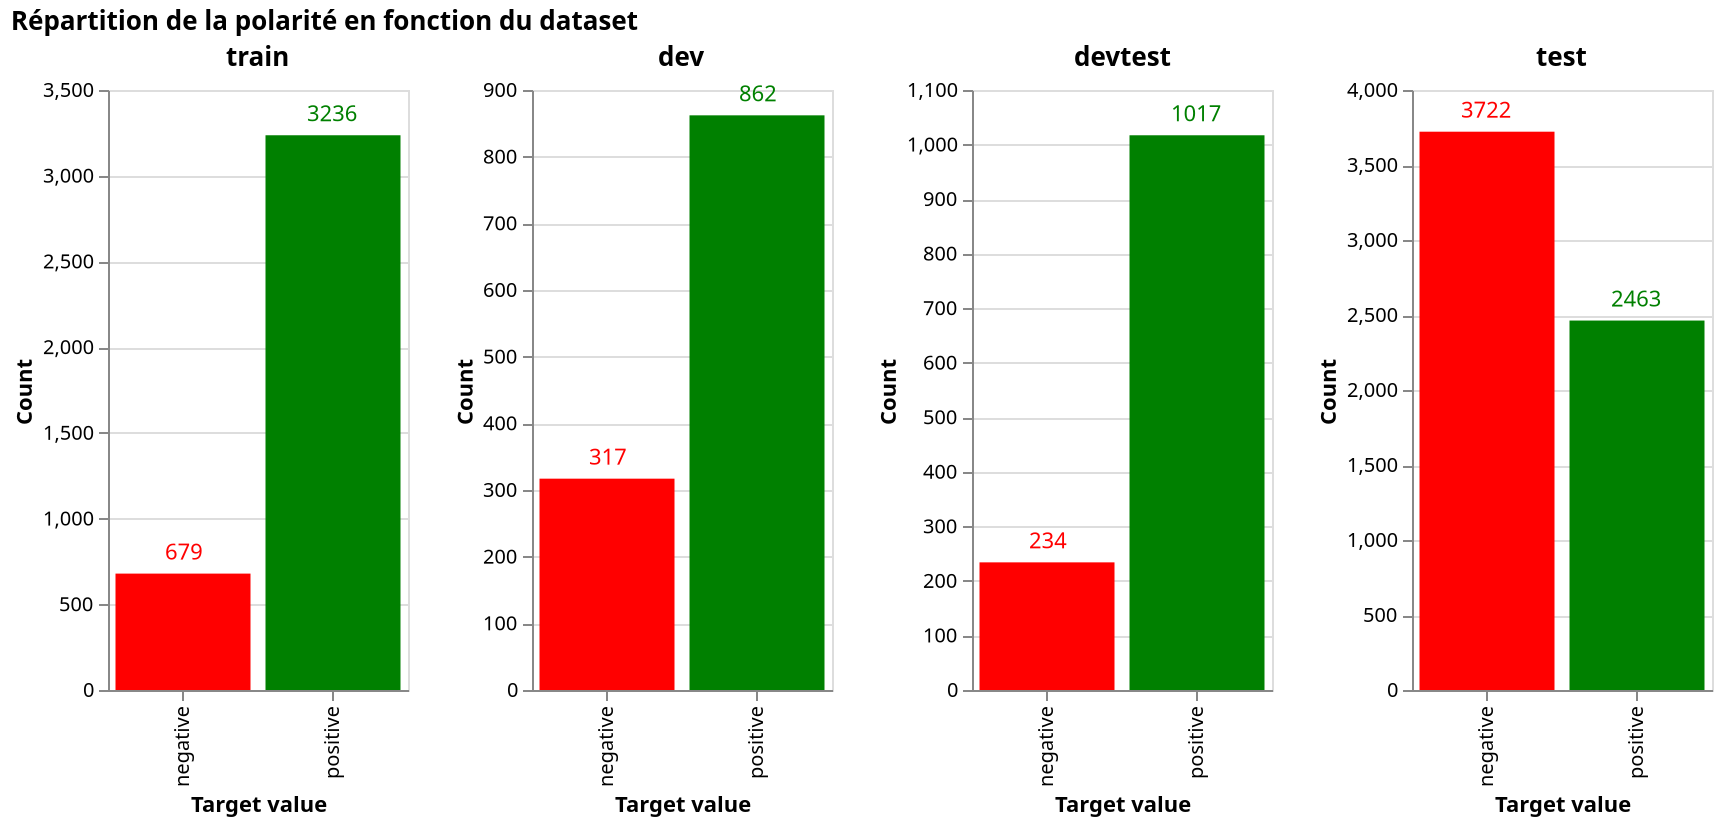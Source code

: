 {
  "$schema": "https://vega.github.io/schema/vega/v5.json",
  "background": "white",
  "padding": 5,
  "height": 300,
  "title": {
    "text": "Répartition de la polarité en fonction du dataset",
    "anchor": "start"
  },
  "data": [
    {
      "name": "data-440f2368ad08d1a1fc5eb101722e5cc8",
      "values": [
        {"values": "negative", "counts": 679},
        {"values": "positive", "counts": 3236}
      ]
    },
    {
      "name": "data-377c96810d5e213d405343eaed6729ef",
      "values": [
        {"values": "negative", "counts": 317},
        {"values": "positive", "counts": 862}
      ]
    },
    {
      "name": "data-8b6dbe9feedd49281742232e00feff9f",
      "values": [
        {"values": "negative", "counts": 234},
        {"values": "positive", "counts": 1017}
      ]
    },
    {
      "name": "data-1af68ab5f2bc42e26a9df0c8b75a2655",
      "values": [
        {"values": "negative", "counts": 3722},
        {"values": "positive", "counts": 2463}
      ]
    },
    {
      "name": "data_0",
      "source": "data-440f2368ad08d1a1fc5eb101722e5cc8",
      "transform": [
        {
          "type": "filter",
          "expr": "isValid(datum[\"counts\"]) && isFinite(+datum[\"counts\"])"
        }
      ]
    },
    {
      "name": "data_1",
      "source": "data-377c96810d5e213d405343eaed6729ef",
      "transform": [
        {
          "type": "filter",
          "expr": "isValid(datum[\"counts\"]) && isFinite(+datum[\"counts\"])"
        }
      ]
    },
    {
      "name": "data_2",
      "source": "data-8b6dbe9feedd49281742232e00feff9f",
      "transform": [
        {
          "type": "filter",
          "expr": "isValid(datum[\"counts\"]) && isFinite(+datum[\"counts\"])"
        }
      ]
    },
    {
      "name": "data_3",
      "source": "data-1af68ab5f2bc42e26a9df0c8b75a2655",
      "transform": [
        {
          "type": "filter",
          "expr": "isValid(datum[\"counts\"]) && isFinite(+datum[\"counts\"])"
        }
      ]
    }
  ],
  "signals": [{"name": "childWidth", "value": 150}],
  "layout": {"padding": 20, "bounds": "full", "align": "each"},
  "marks": [
    {
      "type": "group",
      "name": "concat_0_group",
      "title": {"text": "train", "frame": "group"},
      "style": "cell",
      "encode": {
        "update": {
          "width": {"signal": "childWidth"},
          "height": {"signal": "height"}
        }
      },
      "marks": [
        {
          "name": "concat_0_layer_0_marks",
          "type": "rect",
          "style": ["bar"],
          "from": {"data": "data_0"},
          "encode": {
            "update": {
              "fill": [
                {"test": "(datum.values === 'positive')", "value": "green"},
                {"value": "red"}
              ],
              "ariaRoleDescription": {"value": "bar"},
              "description": {
                "signal": "\"Target value: \" + (isValid(datum[\"values\"]) ? datum[\"values\"] : \"\"+datum[\"values\"]) + \"; Count: \" + (format(datum[\"counts\"], \"\"))"
              },
              "x": {"scale": "concat_0_x", "field": "values"},
              "width": {"scale": "concat_0_x", "band": 1},
              "y": {"scale": "concat_0_y", "field": "counts"},
              "y2": {"scale": "concat_0_y", "value": 0}
            }
          }
        },
        {
          "name": "concat_0_layer_1_marks",
          "type": "text",
          "style": ["text"],
          "from": {"data": "data_0"},
          "encode": {
            "update": {
              "dy": {"value": -10},
              "fill": [
                {"test": "(datum.values === 'positive')", "value": "green"},
                {"value": "red"}
              ],
              "description": {
                "signal": "\"counts: \" + (format(datum[\"counts\"], \"\")) + \"; Target value: \" + (isValid(datum[\"values\"]) ? datum[\"values\"] : \"\"+datum[\"values\"]) + \"; Count: \" + (format(datum[\"counts\"], \"\"))"
              },
              "x": {"scale": "concat_0_x", "field": "values", "band": 0.5},
              "y": {"scale": "concat_0_y", "field": "counts"},
              "text": {"signal": "format(datum[\"counts\"], \"\")"},
              "align": {"value": "center"},
              "baseline": {"value": "middle"}
            }
          }
        }
      ],
      "axes": [
        {
          "scale": "concat_0_y",
          "orient": "left",
          "gridScale": "concat_0_x",
          "grid": true,
          "tickCount": {"signal": "ceil(height/40)"},
          "domain": false,
          "labels": false,
          "aria": false,
          "maxExtent": 0,
          "minExtent": 0,
          "ticks": false,
          "zindex": 0
        },
        {
          "scale": "concat_0_x",
          "orient": "bottom",
          "grid": false,
          "title": "Target value",
          "labelAlign": "right",
          "labelAngle": 270,
          "labelBaseline": "middle",
          "zindex": 0
        },
        {
          "scale": "concat_0_y",
          "orient": "left",
          "grid": false,
          "title": "Count",
          "labelOverlap": true,
          "tickCount": {"signal": "ceil(height/40)"},
          "zindex": 0
        }
      ]
    },
    {
      "type": "group",
      "name": "concat_1_group",
      "title": {"text": "dev", "frame": "group"},
      "style": "cell",
      "encode": {
        "update": {
          "width": {"signal": "childWidth"},
          "height": {"signal": "height"}
        }
      },
      "marks": [
        {
          "name": "concat_1_layer_0_marks",
          "type": "rect",
          "style": ["bar"],
          "from": {"data": "data_1"},
          "encode": {
            "update": {
              "fill": [
                {"test": "(datum.values === 'positive')", "value": "green"},
                {"value": "red"}
              ],
              "ariaRoleDescription": {"value": "bar"},
              "description": {
                "signal": "\"Target value: \" + (isValid(datum[\"values\"]) ? datum[\"values\"] : \"\"+datum[\"values\"]) + \"; Count: \" + (format(datum[\"counts\"], \"\"))"
              },
              "x": {"scale": "concat_1_x", "field": "values"},
              "width": {"scale": "concat_1_x", "band": 1},
              "y": {"scale": "concat_1_y", "field": "counts"},
              "y2": {"scale": "concat_1_y", "value": 0}
            }
          }
        },
        {
          "name": "concat_1_layer_1_marks",
          "type": "text",
          "style": ["text"],
          "from": {"data": "data_1"},
          "encode": {
            "update": {
              "dy": {"value": -10},
              "fill": [
                {"test": "(datum.values === 'positive')", "value": "green"},
                {"value": "red"}
              ],
              "description": {
                "signal": "\"counts: \" + (format(datum[\"counts\"], \"\")) + \"; Target value: \" + (isValid(datum[\"values\"]) ? datum[\"values\"] : \"\"+datum[\"values\"]) + \"; Count: \" + (format(datum[\"counts\"], \"\"))"
              },
              "x": {"scale": "concat_1_x", "field": "values", "band": 0.5},
              "y": {"scale": "concat_1_y", "field": "counts"},
              "text": {"signal": "format(datum[\"counts\"], \"\")"},
              "align": {"value": "center"},
              "baseline": {"value": "middle"}
            }
          }
        }
      ],
      "axes": [
        {
          "scale": "concat_1_y",
          "orient": "left",
          "gridScale": "concat_1_x",
          "grid": true,
          "tickCount": {"signal": "ceil(height/40)"},
          "domain": false,
          "labels": false,
          "aria": false,
          "maxExtent": 0,
          "minExtent": 0,
          "ticks": false,
          "zindex": 0
        },
        {
          "scale": "concat_1_x",
          "orient": "bottom",
          "grid": false,
          "title": "Target value",
          "labelAlign": "right",
          "labelAngle": 270,
          "labelBaseline": "middle",
          "zindex": 0
        },
        {
          "scale": "concat_1_y",
          "orient": "left",
          "grid": false,
          "title": "Count",
          "labelOverlap": true,
          "tickCount": {"signal": "ceil(height/40)"},
          "zindex": 0
        }
      ]
    },
    {
      "type": "group",
      "name": "concat_2_group",
      "title": {"text": "devtest", "frame": "group"},
      "style": "cell",
      "encode": {
        "update": {
          "width": {"signal": "childWidth"},
          "height": {"signal": "height"}
        }
      },
      "marks": [
        {
          "name": "concat_2_layer_0_marks",
          "type": "rect",
          "style": ["bar"],
          "from": {"data": "data_2"},
          "encode": {
            "update": {
              "fill": [
                {"test": "(datum.values === 'positive')", "value": "green"},
                {"value": "red"}
              ],
              "ariaRoleDescription": {"value": "bar"},
              "description": {
                "signal": "\"Target value: \" + (isValid(datum[\"values\"]) ? datum[\"values\"] : \"\"+datum[\"values\"]) + \"; Count: \" + (format(datum[\"counts\"], \"\"))"
              },
              "x": {"scale": "concat_2_x", "field": "values"},
              "width": {"scale": "concat_2_x", "band": 1},
              "y": {"scale": "concat_2_y", "field": "counts"},
              "y2": {"scale": "concat_2_y", "value": 0}
            }
          }
        },
        {
          "name": "concat_2_layer_1_marks",
          "type": "text",
          "style": ["text"],
          "from": {"data": "data_2"},
          "encode": {
            "update": {
              "dy": {"value": -10},
              "fill": [
                {"test": "(datum.values === 'positive')", "value": "green"},
                {"value": "red"}
              ],
              "description": {
                "signal": "\"counts: \" + (format(datum[\"counts\"], \"\")) + \"; Target value: \" + (isValid(datum[\"values\"]) ? datum[\"values\"] : \"\"+datum[\"values\"]) + \"; Count: \" + (format(datum[\"counts\"], \"\"))"
              },
              "x": {"scale": "concat_2_x", "field": "values", "band": 0.5},
              "y": {"scale": "concat_2_y", "field": "counts"},
              "text": {"signal": "format(datum[\"counts\"], \"\")"},
              "align": {"value": "center"},
              "baseline": {"value": "middle"}
            }
          }
        }
      ],
      "axes": [
        {
          "scale": "concat_2_y",
          "orient": "left",
          "gridScale": "concat_2_x",
          "grid": true,
          "tickCount": {"signal": "ceil(height/40)"},
          "domain": false,
          "labels": false,
          "aria": false,
          "maxExtent": 0,
          "minExtent": 0,
          "ticks": false,
          "zindex": 0
        },
        {
          "scale": "concat_2_x",
          "orient": "bottom",
          "grid": false,
          "title": "Target value",
          "labelAlign": "right",
          "labelAngle": 270,
          "labelBaseline": "middle",
          "zindex": 0
        },
        {
          "scale": "concat_2_y",
          "orient": "left",
          "grid": false,
          "title": "Count",
          "labelOverlap": true,
          "tickCount": {"signal": "ceil(height/40)"},
          "zindex": 0
        }
      ]
    },
    {
      "type": "group",
      "name": "concat_3_group",
      "title": {"text": "test", "frame": "group"},
      "style": "cell",
      "encode": {
        "update": {
          "width": {"signal": "childWidth"},
          "height": {"signal": "height"}
        }
      },
      "marks": [
        {
          "name": "concat_3_layer_0_marks",
          "type": "rect",
          "style": ["bar"],
          "from": {"data": "data_3"},
          "encode": {
            "update": {
              "fill": [
                {"test": "(datum.values === 'positive')", "value": "green"},
                {"value": "red"}
              ],
              "ariaRoleDescription": {"value": "bar"},
              "description": {
                "signal": "\"Target value: \" + (isValid(datum[\"values\"]) ? datum[\"values\"] : \"\"+datum[\"values\"]) + \"; Count: \" + (format(datum[\"counts\"], \"\"))"
              },
              "x": {"scale": "concat_3_x", "field": "values"},
              "width": {"scale": "concat_3_x", "band": 1},
              "y": {"scale": "concat_3_y", "field": "counts"},
              "y2": {"scale": "concat_3_y", "value": 0}
            }
          }
        },
        {
          "name": "concat_3_layer_1_marks",
          "type": "text",
          "style": ["text"],
          "from": {"data": "data_3"},
          "encode": {
            "update": {
              "dy": {"value": -10},
              "fill": [
                {"test": "(datum.values === 'positive')", "value": "green"},
                {"value": "red"}
              ],
              "description": {
                "signal": "\"counts: \" + (format(datum[\"counts\"], \"\")) + \"; Target value: \" + (isValid(datum[\"values\"]) ? datum[\"values\"] : \"\"+datum[\"values\"]) + \"; Count: \" + (format(datum[\"counts\"], \"\"))"
              },
              "x": {"scale": "concat_3_x", "field": "values", "band": 0.5},
              "y": {"scale": "concat_3_y", "field": "counts"},
              "text": {"signal": "format(datum[\"counts\"], \"\")"},
              "align": {"value": "center"},
              "baseline": {"value": "middle"}
            }
          }
        }
      ],
      "axes": [
        {
          "scale": "concat_3_y",
          "orient": "left",
          "gridScale": "concat_3_x",
          "grid": true,
          "tickCount": {"signal": "ceil(height/40)"},
          "domain": false,
          "labels": false,
          "aria": false,
          "maxExtent": 0,
          "minExtent": 0,
          "ticks": false,
          "zindex": 0
        },
        {
          "scale": "concat_3_x",
          "orient": "bottom",
          "grid": false,
          "title": "Target value",
          "labelAlign": "right",
          "labelAngle": 270,
          "labelBaseline": "middle",
          "zindex": 0
        },
        {
          "scale": "concat_3_y",
          "orient": "left",
          "grid": false,
          "title": "Count",
          "labelOverlap": true,
          "tickCount": {"signal": "ceil(height/40)"},
          "zindex": 0
        }
      ]
    }
  ],
  "scales": [
    {
      "name": "concat_0_x",
      "type": "band",
      "domain": {"data": "data_0", "field": "values", "sort": true},
      "range": [0, {"signal": "childWidth"}],
      "paddingInner": 0.1,
      "paddingOuter": 0.05
    },
    {
      "name": "concat_0_y",
      "type": "linear",
      "domain": {"data": "data_0", "field": "counts"},
      "range": [{"signal": "height"}, 0],
      "nice": true,
      "zero": true
    },
    {
      "name": "concat_1_x",
      "type": "band",
      "domain": {"data": "data_1", "field": "values", "sort": true},
      "range": [0, {"signal": "childWidth"}],
      "paddingInner": 0.1,
      "paddingOuter": 0.05
    },
    {
      "name": "concat_1_y",
      "type": "linear",
      "domain": {"data": "data_1", "field": "counts"},
      "range": [{"signal": "height"}, 0],
      "nice": true,
      "zero": true
    },
    {
      "name": "concat_2_x",
      "type": "band",
      "domain": {"data": "data_2", "field": "values", "sort": true},
      "range": [0, {"signal": "childWidth"}],
      "paddingInner": 0.1,
      "paddingOuter": 0.05
    },
    {
      "name": "concat_2_y",
      "type": "linear",
      "domain": {"data": "data_2", "field": "counts"},
      "range": [{"signal": "height"}, 0],
      "nice": true,
      "zero": true
    },
    {
      "name": "concat_3_x",
      "type": "band",
      "domain": {"data": "data_3", "field": "values", "sort": true},
      "range": [0, {"signal": "childWidth"}],
      "paddingInner": 0.1,
      "paddingOuter": 0.05
    },
    {
      "name": "concat_3_y",
      "type": "linear",
      "domain": {"data": "data_3", "field": "counts"},
      "range": [{"signal": "height"}, 0],
      "nice": true,
      "zero": true
    }
  ]
}